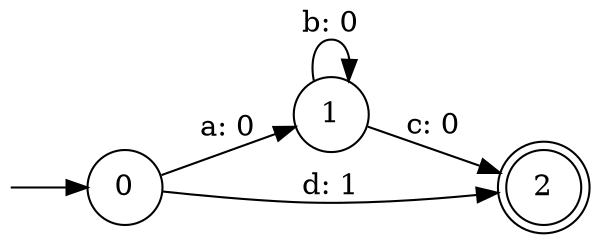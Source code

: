 digraph Automaton {rankdir = LR;
 margin=0 # in inches;
initial [label="",style=invis, width=0];
initial -> 0;
0 [shape=circle,label="0"];
0 -> 1 [label="a: 0"]
0 -> 2 [label="d: 1"]
1 [shape=circle,label="1"];
1 -> 1 [label="b: 0"]
1 -> 2 [label="c: 0"]
2 [shape=doublecircle,label="2"];
}
